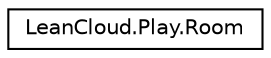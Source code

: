 digraph "Graphical Class Hierarchy"
{
  edge [fontname="Helvetica",fontsize="10",labelfontname="Helvetica",labelfontsize="10"];
  node [fontname="Helvetica",fontsize="10",shape=record];
  rankdir="LR";
  Node1 [label="LeanCloud.Play.Room",height=0.2,width=0.4,color="black", fillcolor="white", style="filled",URL="$classLeanCloud_1_1Play_1_1Room.htm",tooltip="房间类 "];
}
